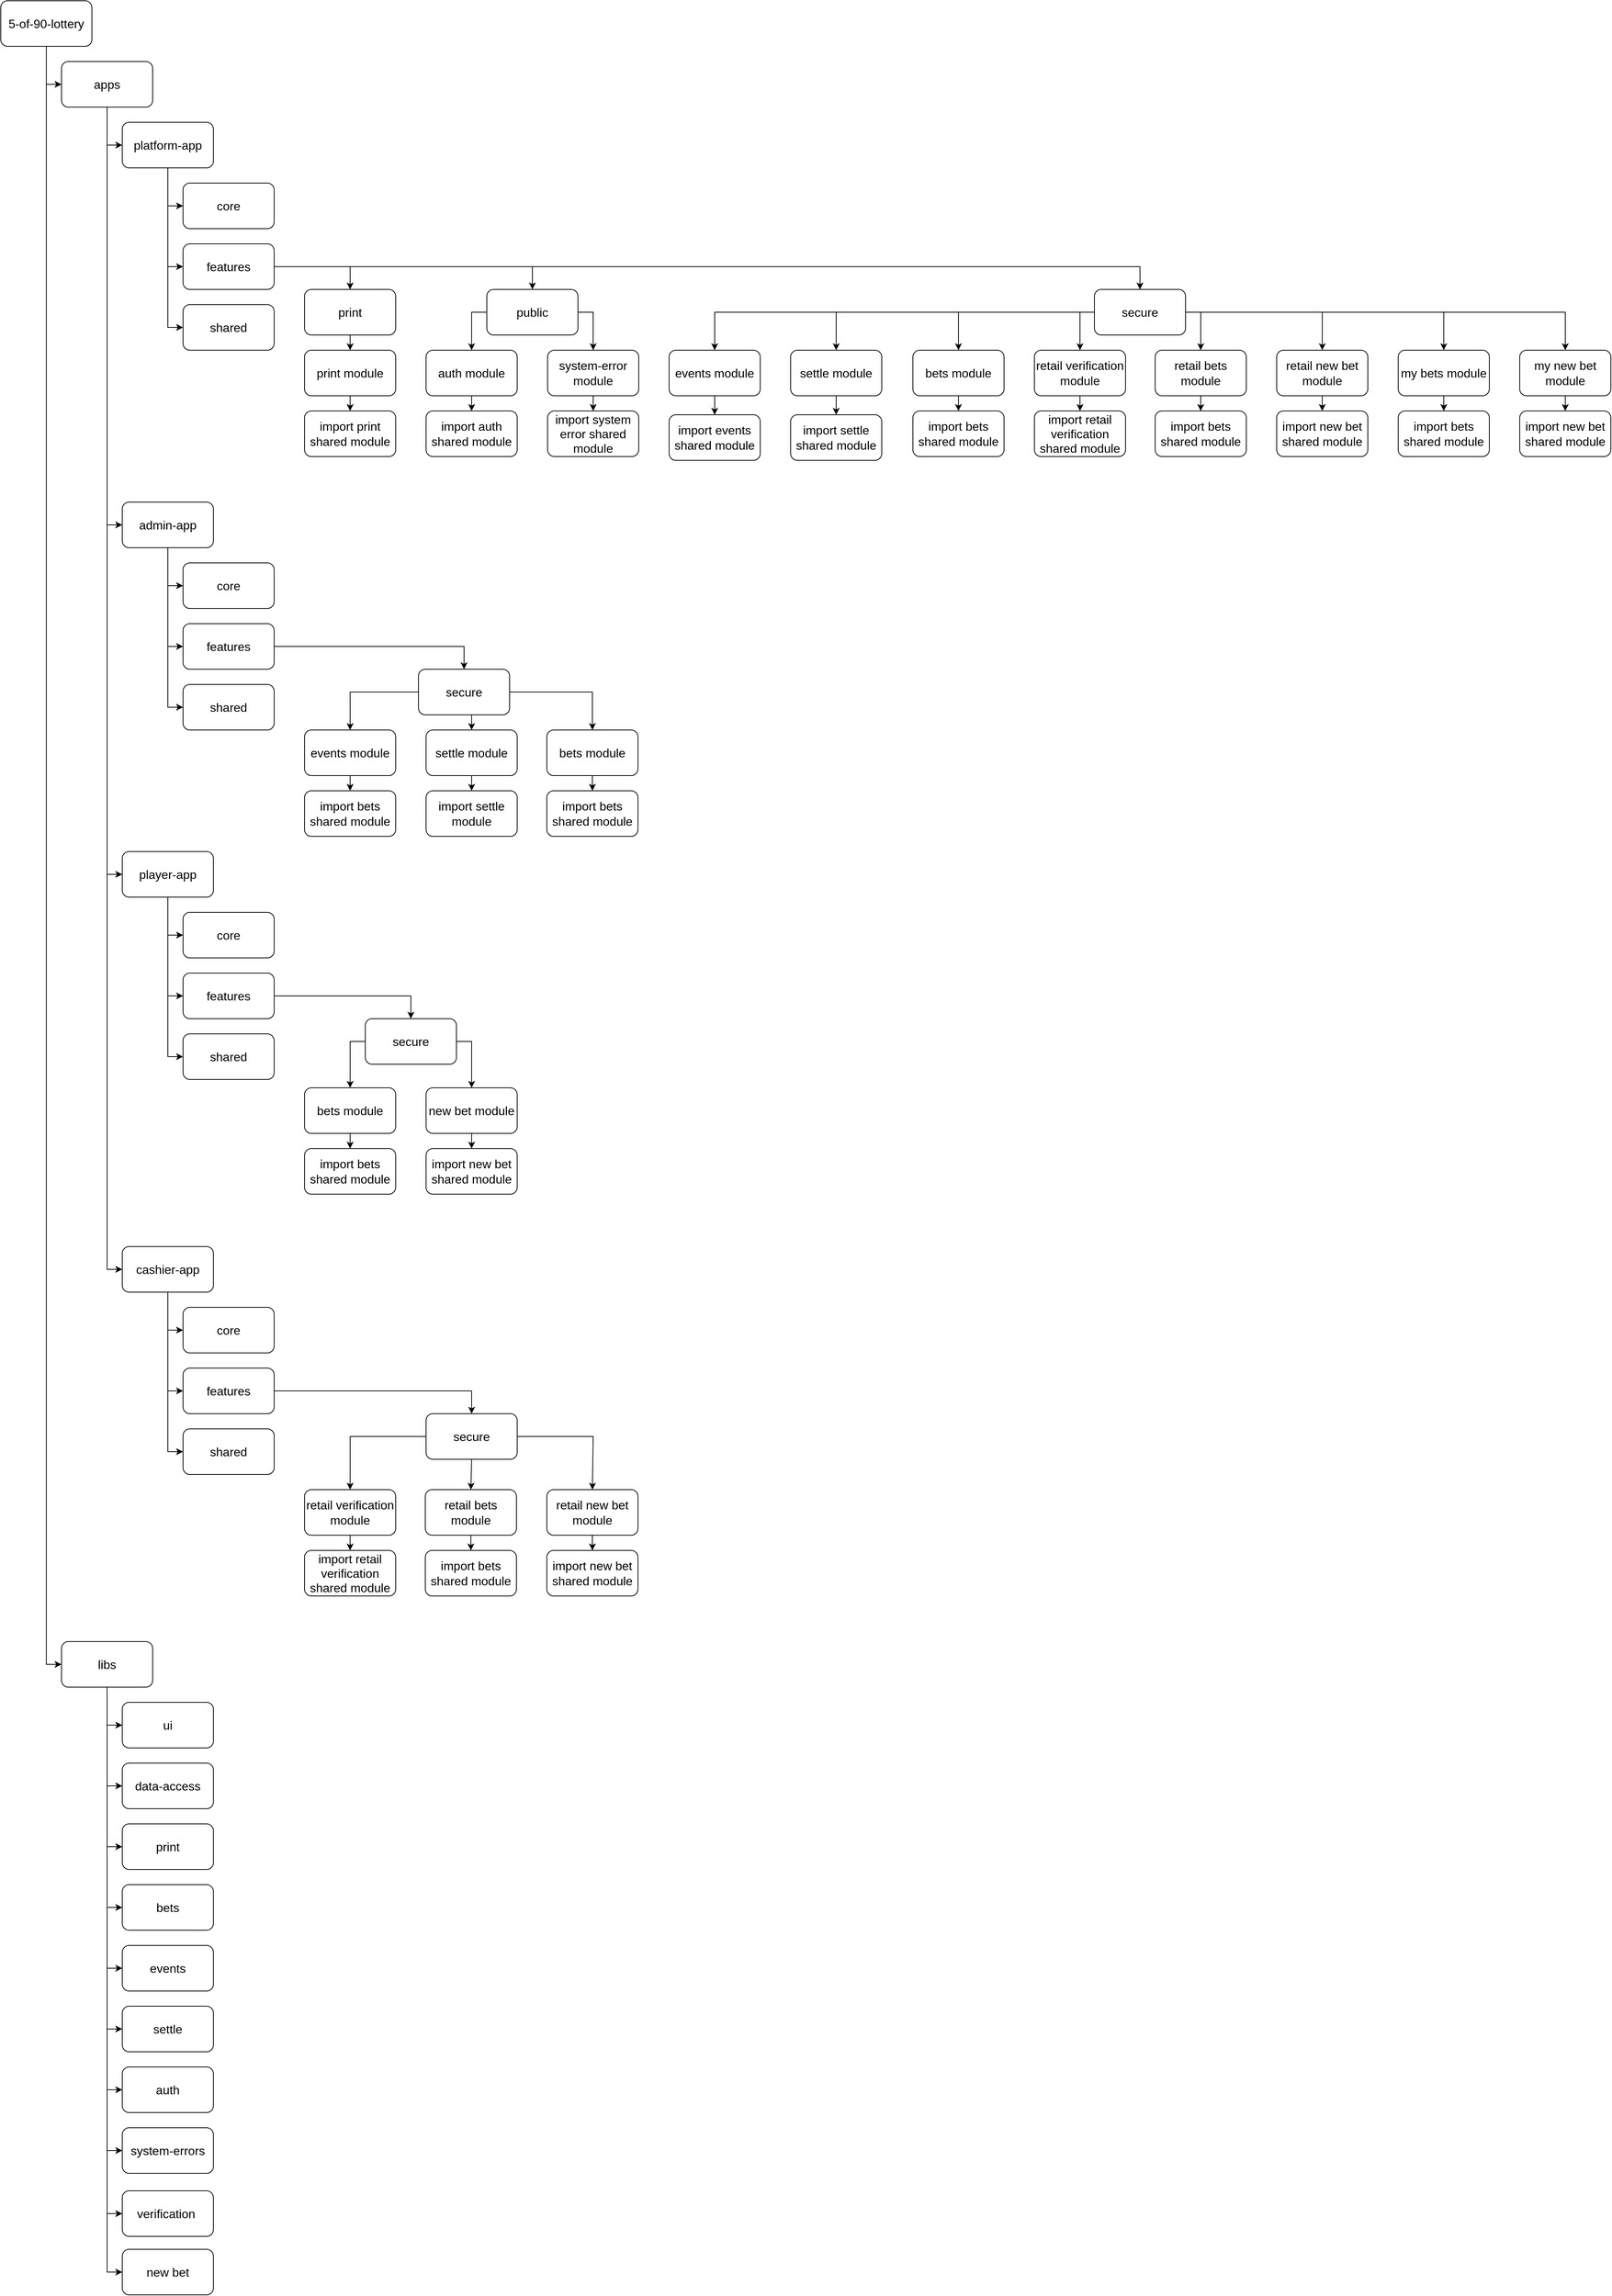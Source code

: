 <mxfile version="20.5.3" type="github">
  <diagram id="5p-GB2h_ZleM5W-Bud-h" name="Страница 1">
    <mxGraphModel dx="1426" dy="705" grid="1" gridSize="10" guides="1" tooltips="1" connect="1" arrows="1" fold="1" page="1" pageScale="1" pageWidth="827" pageHeight="1169" math="0" shadow="0">
      <root>
        <mxCell id="0" />
        <mxCell id="1" parent="0" />
        <mxCell id="kpOFEtIAuIt60Vqkzhj3-41" value="5-of-90-lottery" style="rounded=1;whiteSpace=wrap;html=1;fontSize=16;" vertex="1" parent="1">
          <mxGeometry x="40" y="40" width="120" height="60" as="geometry" />
        </mxCell>
        <mxCell id="kpOFEtIAuIt60Vqkzhj3-42" value="apps" style="rounded=1;whiteSpace=wrap;html=1;fontSize=16;" vertex="1" parent="1">
          <mxGeometry x="120" y="120" width="120" height="60" as="geometry" />
        </mxCell>
        <mxCell id="kpOFEtIAuIt60Vqkzhj3-43" value="admin-app" style="rounded=1;whiteSpace=wrap;html=1;fontSize=16;" vertex="1" parent="1">
          <mxGeometry x="200" y="700" width="120" height="60" as="geometry" />
        </mxCell>
        <mxCell id="kpOFEtIAuIt60Vqkzhj3-48" value="" style="endArrow=none;html=1;rounded=0;fontSize=16;entryX=0.5;entryY=1;entryDx=0;entryDy=0;" edge="1" parent="1" target="kpOFEtIAuIt60Vqkzhj3-41">
          <mxGeometry width="50" height="50" relative="1" as="geometry">
            <mxPoint x="100" y="150" as="sourcePoint" />
            <mxPoint x="430" y="290" as="targetPoint" />
          </mxGeometry>
        </mxCell>
        <mxCell id="kpOFEtIAuIt60Vqkzhj3-49" value="" style="endArrow=classic;html=1;rounded=0;fontSize=16;entryX=0;entryY=0.5;entryDx=0;entryDy=0;" edge="1" parent="1" target="kpOFEtIAuIt60Vqkzhj3-42">
          <mxGeometry width="50" height="50" relative="1" as="geometry">
            <mxPoint x="100" y="150" as="sourcePoint" />
            <mxPoint x="430" y="290" as="targetPoint" />
          </mxGeometry>
        </mxCell>
        <mxCell id="kpOFEtIAuIt60Vqkzhj3-51" value="platform-app" style="rounded=1;whiteSpace=wrap;html=1;fontSize=16;" vertex="1" parent="1">
          <mxGeometry x="200" y="200" width="120" height="60" as="geometry" />
        </mxCell>
        <mxCell id="kpOFEtIAuIt60Vqkzhj3-52" value="" style="endArrow=none;html=1;rounded=0;fontSize=16;entryX=0.5;entryY=1;entryDx=0;entryDy=0;" edge="1" parent="1" target="kpOFEtIAuIt60Vqkzhj3-42">
          <mxGeometry width="50" height="50" relative="1" as="geometry">
            <mxPoint x="180" y="230" as="sourcePoint" />
            <mxPoint x="110" y="110" as="targetPoint" />
          </mxGeometry>
        </mxCell>
        <mxCell id="kpOFEtIAuIt60Vqkzhj3-53" value="" style="endArrow=classic;html=1;rounded=0;fontSize=16;entryX=0;entryY=0.5;entryDx=0;entryDy=0;" edge="1" parent="1" target="kpOFEtIAuIt60Vqkzhj3-51">
          <mxGeometry width="50" height="50" relative="1" as="geometry">
            <mxPoint x="180" y="230" as="sourcePoint" />
            <mxPoint x="130" y="160" as="targetPoint" />
          </mxGeometry>
        </mxCell>
        <mxCell id="kpOFEtIAuIt60Vqkzhj3-54" value="core" style="rounded=1;whiteSpace=wrap;html=1;fontSize=16;" vertex="1" parent="1">
          <mxGeometry x="280" y="280" width="120" height="60" as="geometry" />
        </mxCell>
        <mxCell id="kpOFEtIAuIt60Vqkzhj3-55" value="features" style="rounded=1;whiteSpace=wrap;html=1;fontSize=16;" vertex="1" parent="1">
          <mxGeometry x="280" y="360" width="120" height="60" as="geometry" />
        </mxCell>
        <mxCell id="kpOFEtIAuIt60Vqkzhj3-56" value="shared" style="rounded=1;whiteSpace=wrap;html=1;fontSize=16;" vertex="1" parent="1">
          <mxGeometry x="280" y="440" width="120" height="60" as="geometry" />
        </mxCell>
        <mxCell id="kpOFEtIAuIt60Vqkzhj3-57" value="" style="endArrow=classic;html=1;rounded=0;fontSize=16;exitX=0.5;exitY=1;exitDx=0;exitDy=0;entryX=0;entryY=0.5;entryDx=0;entryDy=0;" edge="1" parent="1" source="kpOFEtIAuIt60Vqkzhj3-51" target="kpOFEtIAuIt60Vqkzhj3-54">
          <mxGeometry width="50" height="50" relative="1" as="geometry">
            <mxPoint x="380" y="330" as="sourcePoint" />
            <mxPoint x="430" y="280" as="targetPoint" />
            <Array as="points">
              <mxPoint x="260" y="310" />
            </Array>
          </mxGeometry>
        </mxCell>
        <mxCell id="kpOFEtIAuIt60Vqkzhj3-58" value="" style="endArrow=classic;html=1;rounded=0;fontSize=16;entryX=0;entryY=0.5;entryDx=0;entryDy=0;exitX=0.5;exitY=1;exitDx=0;exitDy=0;" edge="1" parent="1" source="kpOFEtIAuIt60Vqkzhj3-51" target="kpOFEtIAuIt60Vqkzhj3-55">
          <mxGeometry width="50" height="50" relative="1" as="geometry">
            <mxPoint x="380" y="330" as="sourcePoint" />
            <mxPoint x="430" y="280" as="targetPoint" />
            <Array as="points">
              <mxPoint x="260" y="390" />
            </Array>
          </mxGeometry>
        </mxCell>
        <mxCell id="kpOFEtIAuIt60Vqkzhj3-59" value="" style="endArrow=classic;html=1;rounded=0;fontSize=16;exitX=0.5;exitY=1;exitDx=0;exitDy=0;entryX=0;entryY=0.5;entryDx=0;entryDy=0;" edge="1" parent="1" source="kpOFEtIAuIt60Vqkzhj3-51" target="kpOFEtIAuIt60Vqkzhj3-56">
          <mxGeometry width="50" height="50" relative="1" as="geometry">
            <mxPoint x="380" y="330" as="sourcePoint" />
            <mxPoint x="430" y="280" as="targetPoint" />
            <Array as="points">
              <mxPoint x="260" y="470" />
            </Array>
          </mxGeometry>
        </mxCell>
        <mxCell id="kpOFEtIAuIt60Vqkzhj3-60" value="print" style="rounded=1;whiteSpace=wrap;html=1;fontSize=16;" vertex="1" parent="1">
          <mxGeometry x="440" y="420" width="120" height="60" as="geometry" />
        </mxCell>
        <mxCell id="kpOFEtIAuIt60Vqkzhj3-61" value="print module" style="rounded=1;whiteSpace=wrap;html=1;fontSize=16;" vertex="1" parent="1">
          <mxGeometry x="440" y="500" width="120" height="60" as="geometry" />
        </mxCell>
        <mxCell id="kpOFEtIAuIt60Vqkzhj3-62" value="" style="endArrow=classic;html=1;rounded=0;fontSize=16;entryX=0.5;entryY=0;entryDx=0;entryDy=0;exitX=1;exitY=0.5;exitDx=0;exitDy=0;" edge="1" parent="1" source="kpOFEtIAuIt60Vqkzhj3-55" target="kpOFEtIAuIt60Vqkzhj3-60">
          <mxGeometry width="50" height="50" relative="1" as="geometry">
            <mxPoint x="380" y="500" as="sourcePoint" />
            <mxPoint x="430" y="450" as="targetPoint" />
            <Array as="points">
              <mxPoint x="500" y="390" />
            </Array>
          </mxGeometry>
        </mxCell>
        <mxCell id="kpOFEtIAuIt60Vqkzhj3-63" value="import print shared module" style="rounded=1;whiteSpace=wrap;html=1;fontSize=16;" vertex="1" parent="1">
          <mxGeometry x="440" y="580" width="120" height="60" as="geometry" />
        </mxCell>
        <mxCell id="kpOFEtIAuIt60Vqkzhj3-64" value="" style="endArrow=classic;html=1;rounded=0;fontSize=16;entryX=0.5;entryY=0;entryDx=0;entryDy=0;exitX=0.5;exitY=1;exitDx=0;exitDy=0;" edge="1" parent="1" source="kpOFEtIAuIt60Vqkzhj3-60" target="kpOFEtIAuIt60Vqkzhj3-61">
          <mxGeometry width="50" height="50" relative="1" as="geometry">
            <mxPoint x="380" y="540" as="sourcePoint" />
            <mxPoint x="430" y="490" as="targetPoint" />
          </mxGeometry>
        </mxCell>
        <mxCell id="kpOFEtIAuIt60Vqkzhj3-65" value="" style="endArrow=classic;html=1;rounded=0;fontSize=16;entryX=0.5;entryY=0;entryDx=0;entryDy=0;exitX=0.5;exitY=1;exitDx=0;exitDy=0;" edge="1" parent="1" source="kpOFEtIAuIt60Vqkzhj3-61" target="kpOFEtIAuIt60Vqkzhj3-63">
          <mxGeometry width="50" height="50" relative="1" as="geometry">
            <mxPoint x="380" y="540" as="sourcePoint" />
            <mxPoint x="430" y="490" as="targetPoint" />
          </mxGeometry>
        </mxCell>
        <mxCell id="kpOFEtIAuIt60Vqkzhj3-66" value="public" style="rounded=1;whiteSpace=wrap;html=1;fontSize=16;" vertex="1" parent="1">
          <mxGeometry x="680" y="420" width="120" height="60" as="geometry" />
        </mxCell>
        <mxCell id="kpOFEtIAuIt60Vqkzhj3-67" value="auth module" style="rounded=1;whiteSpace=wrap;html=1;fontSize=16;" vertex="1" parent="1">
          <mxGeometry x="600" y="500" width="120" height="60" as="geometry" />
        </mxCell>
        <mxCell id="kpOFEtIAuIt60Vqkzhj3-68" value="import auth shared module" style="rounded=1;whiteSpace=wrap;html=1;fontSize=16;" vertex="1" parent="1">
          <mxGeometry x="600" y="580" width="120" height="60" as="geometry" />
        </mxCell>
        <mxCell id="kpOFEtIAuIt60Vqkzhj3-69" value="" style="endArrow=classic;html=1;rounded=0;fontSize=16;entryX=0.5;entryY=0;entryDx=0;entryDy=0;exitX=0;exitY=0.5;exitDx=0;exitDy=0;" edge="1" parent="1" source="kpOFEtIAuIt60Vqkzhj3-66" target="kpOFEtIAuIt60Vqkzhj3-67">
          <mxGeometry width="50" height="50" relative="1" as="geometry">
            <mxPoint x="540" y="540" as="sourcePoint" />
            <mxPoint x="590" y="490" as="targetPoint" />
            <Array as="points">
              <mxPoint x="660" y="450" />
            </Array>
          </mxGeometry>
        </mxCell>
        <mxCell id="kpOFEtIAuIt60Vqkzhj3-70" value="" style="endArrow=classic;html=1;rounded=0;fontSize=16;entryX=0.5;entryY=0;entryDx=0;entryDy=0;exitX=0.5;exitY=1;exitDx=0;exitDy=0;" edge="1" parent="1" source="kpOFEtIAuIt60Vqkzhj3-67" target="kpOFEtIAuIt60Vqkzhj3-68">
          <mxGeometry width="50" height="50" relative="1" as="geometry">
            <mxPoint x="540" y="540" as="sourcePoint" />
            <mxPoint x="590" y="490" as="targetPoint" />
          </mxGeometry>
        </mxCell>
        <mxCell id="kpOFEtIAuIt60Vqkzhj3-71" value="system-error module" style="rounded=1;whiteSpace=wrap;html=1;fontSize=16;" vertex="1" parent="1">
          <mxGeometry x="760" y="500" width="120" height="60" as="geometry" />
        </mxCell>
        <mxCell id="kpOFEtIAuIt60Vqkzhj3-72" value="import system error shared module" style="rounded=1;whiteSpace=wrap;html=1;fontSize=16;" vertex="1" parent="1">
          <mxGeometry x="760" y="580" width="120" height="60" as="geometry" />
        </mxCell>
        <mxCell id="kpOFEtIAuIt60Vqkzhj3-73" value="" style="endArrow=classic;html=1;rounded=0;fontSize=16;entryX=0.5;entryY=0;entryDx=0;entryDy=0;exitX=0.5;exitY=1;exitDx=0;exitDy=0;" edge="1" parent="1" source="kpOFEtIAuIt60Vqkzhj3-71" target="kpOFEtIAuIt60Vqkzhj3-72">
          <mxGeometry width="50" height="50" relative="1" as="geometry">
            <mxPoint x="700" y="540" as="sourcePoint" />
            <mxPoint x="750" y="490" as="targetPoint" />
          </mxGeometry>
        </mxCell>
        <mxCell id="kpOFEtIAuIt60Vqkzhj3-74" value="" style="endArrow=classic;html=1;rounded=0;fontSize=16;entryX=0.5;entryY=0;entryDx=0;entryDy=0;exitX=1;exitY=0.5;exitDx=0;exitDy=0;" edge="1" parent="1" source="kpOFEtIAuIt60Vqkzhj3-55" target="kpOFEtIAuIt60Vqkzhj3-66">
          <mxGeometry width="50" height="50" relative="1" as="geometry">
            <mxPoint x="380" y="480" as="sourcePoint" />
            <mxPoint x="430" y="430" as="targetPoint" />
            <Array as="points">
              <mxPoint x="740" y="390" />
            </Array>
          </mxGeometry>
        </mxCell>
        <mxCell id="kpOFEtIAuIt60Vqkzhj3-75" value="" style="endArrow=classic;html=1;rounded=0;fontSize=16;entryX=0.5;entryY=0;entryDx=0;entryDy=0;exitX=1;exitY=0.5;exitDx=0;exitDy=0;" edge="1" parent="1" source="kpOFEtIAuIt60Vqkzhj3-66" target="kpOFEtIAuIt60Vqkzhj3-71">
          <mxGeometry width="50" height="50" relative="1" as="geometry">
            <mxPoint x="380" y="470" as="sourcePoint" />
            <mxPoint x="430" y="420" as="targetPoint" />
            <Array as="points">
              <mxPoint x="820" y="450" />
            </Array>
          </mxGeometry>
        </mxCell>
        <mxCell id="kpOFEtIAuIt60Vqkzhj3-76" value="secure" style="rounded=1;whiteSpace=wrap;html=1;fontSize=16;" vertex="1" parent="1">
          <mxGeometry x="1480" y="420" width="120" height="60" as="geometry" />
        </mxCell>
        <mxCell id="kpOFEtIAuIt60Vqkzhj3-77" value="events module" style="rounded=1;whiteSpace=wrap;html=1;fontSize=16;" vertex="1" parent="1">
          <mxGeometry x="920" y="500" width="120" height="60" as="geometry" />
        </mxCell>
        <mxCell id="kpOFEtIAuIt60Vqkzhj3-81" value="settle module" style="rounded=1;whiteSpace=wrap;html=1;fontSize=16;" vertex="1" parent="1">
          <mxGeometry x="1080" y="500" width="120" height="60" as="geometry" />
        </mxCell>
        <mxCell id="kpOFEtIAuIt60Vqkzhj3-85" value="bets module" style="rounded=1;whiteSpace=wrap;html=1;fontSize=16;" vertex="1" parent="1">
          <mxGeometry x="1241" y="500" width="120" height="60" as="geometry" />
        </mxCell>
        <mxCell id="kpOFEtIAuIt60Vqkzhj3-86" value="import bets shared module" style="rounded=1;whiteSpace=wrap;html=1;fontSize=16;" vertex="1" parent="1">
          <mxGeometry x="1241" y="580" width="120" height="60" as="geometry" />
        </mxCell>
        <mxCell id="kpOFEtIAuIt60Vqkzhj3-87" value="" style="endArrow=classic;html=1;rounded=0;fontSize=16;entryX=0.5;entryY=0;entryDx=0;entryDy=0;exitX=0.5;exitY=1;exitDx=0;exitDy=0;" edge="1" parent="1" source="kpOFEtIAuIt60Vqkzhj3-85" target="kpOFEtIAuIt60Vqkzhj3-86">
          <mxGeometry width="50" height="50" relative="1" as="geometry">
            <mxPoint x="1181" y="540" as="sourcePoint" />
            <mxPoint x="1231" y="490" as="targetPoint" />
          </mxGeometry>
        </mxCell>
        <mxCell id="kpOFEtIAuIt60Vqkzhj3-88" value="retail verification module" style="rounded=1;whiteSpace=wrap;html=1;fontSize=16;" vertex="1" parent="1">
          <mxGeometry x="1401" y="500" width="120" height="60" as="geometry" />
        </mxCell>
        <mxCell id="kpOFEtIAuIt60Vqkzhj3-89" value="import retail verification shared module" style="rounded=1;whiteSpace=wrap;html=1;fontSize=16;" vertex="1" parent="1">
          <mxGeometry x="1401" y="580" width="120" height="60" as="geometry" />
        </mxCell>
        <mxCell id="kpOFEtIAuIt60Vqkzhj3-90" value="" style="endArrow=classic;html=1;rounded=0;fontSize=16;entryX=0.5;entryY=0;entryDx=0;entryDy=0;exitX=0.5;exitY=1;exitDx=0;exitDy=0;" edge="1" parent="1" source="kpOFEtIAuIt60Vqkzhj3-88" target="kpOFEtIAuIt60Vqkzhj3-89">
          <mxGeometry width="50" height="50" relative="1" as="geometry">
            <mxPoint x="1341" y="540" as="sourcePoint" />
            <mxPoint x="1391" y="490" as="targetPoint" />
          </mxGeometry>
        </mxCell>
        <mxCell id="kpOFEtIAuIt60Vqkzhj3-91" value="retail bets module" style="rounded=1;whiteSpace=wrap;html=1;fontSize=16;" vertex="1" parent="1">
          <mxGeometry x="1560" y="500" width="120" height="60" as="geometry" />
        </mxCell>
        <mxCell id="kpOFEtIAuIt60Vqkzhj3-92" value="import bets shared module" style="rounded=1;whiteSpace=wrap;html=1;fontSize=16;" vertex="1" parent="1">
          <mxGeometry x="1560" y="580" width="120" height="60" as="geometry" />
        </mxCell>
        <mxCell id="kpOFEtIAuIt60Vqkzhj3-93" value="" style="endArrow=classic;html=1;rounded=0;fontSize=16;entryX=0.5;entryY=0;entryDx=0;entryDy=0;exitX=0.5;exitY=1;exitDx=0;exitDy=0;" edge="1" parent="1" source="kpOFEtIAuIt60Vqkzhj3-91" target="kpOFEtIAuIt60Vqkzhj3-92">
          <mxGeometry width="50" height="50" relative="1" as="geometry">
            <mxPoint x="1500" y="540" as="sourcePoint" />
            <mxPoint x="1550" y="490" as="targetPoint" />
          </mxGeometry>
        </mxCell>
        <mxCell id="kpOFEtIAuIt60Vqkzhj3-94" value="retail new bet module" style="rounded=1;whiteSpace=wrap;html=1;fontSize=16;" vertex="1" parent="1">
          <mxGeometry x="1720" y="500" width="120" height="60" as="geometry" />
        </mxCell>
        <mxCell id="kpOFEtIAuIt60Vqkzhj3-95" value="import new bet shared module" style="rounded=1;whiteSpace=wrap;html=1;fontSize=16;" vertex="1" parent="1">
          <mxGeometry x="1720" y="580" width="120" height="60" as="geometry" />
        </mxCell>
        <mxCell id="kpOFEtIAuIt60Vqkzhj3-96" value="" style="endArrow=classic;html=1;rounded=0;fontSize=16;entryX=0.5;entryY=0;entryDx=0;entryDy=0;exitX=0.5;exitY=1;exitDx=0;exitDy=0;" edge="1" parent="1" source="kpOFEtIAuIt60Vqkzhj3-94" target="kpOFEtIAuIt60Vqkzhj3-95">
          <mxGeometry width="50" height="50" relative="1" as="geometry">
            <mxPoint x="1660" y="540" as="sourcePoint" />
            <mxPoint x="1710" y="490" as="targetPoint" />
          </mxGeometry>
        </mxCell>
        <mxCell id="kpOFEtIAuIt60Vqkzhj3-97" value="my bets module" style="rounded=1;whiteSpace=wrap;html=1;fontSize=16;" vertex="1" parent="1">
          <mxGeometry x="1880" y="500" width="120" height="60" as="geometry" />
        </mxCell>
        <mxCell id="kpOFEtIAuIt60Vqkzhj3-98" value="import bets shared module" style="rounded=1;whiteSpace=wrap;html=1;fontSize=16;" vertex="1" parent="1">
          <mxGeometry x="1880" y="580" width="120" height="60" as="geometry" />
        </mxCell>
        <mxCell id="kpOFEtIAuIt60Vqkzhj3-99" value="" style="endArrow=classic;html=1;rounded=0;fontSize=16;entryX=0.5;entryY=0;entryDx=0;entryDy=0;exitX=0.5;exitY=1;exitDx=0;exitDy=0;" edge="1" parent="1" source="kpOFEtIAuIt60Vqkzhj3-97" target="kpOFEtIAuIt60Vqkzhj3-98">
          <mxGeometry width="50" height="50" relative="1" as="geometry">
            <mxPoint x="1820" y="540" as="sourcePoint" />
            <mxPoint x="1870" y="490" as="targetPoint" />
          </mxGeometry>
        </mxCell>
        <mxCell id="kpOFEtIAuIt60Vqkzhj3-100" value="my new bet module" style="rounded=1;whiteSpace=wrap;html=1;fontSize=16;" vertex="1" parent="1">
          <mxGeometry x="2040" y="500" width="120" height="60" as="geometry" />
        </mxCell>
        <mxCell id="kpOFEtIAuIt60Vqkzhj3-101" value="import new bet shared module" style="rounded=1;whiteSpace=wrap;html=1;fontSize=16;" vertex="1" parent="1">
          <mxGeometry x="2040" y="580" width="120" height="60" as="geometry" />
        </mxCell>
        <mxCell id="kpOFEtIAuIt60Vqkzhj3-102" value="" style="endArrow=classic;html=1;rounded=0;fontSize=16;entryX=0.5;entryY=0;entryDx=0;entryDy=0;exitX=0.5;exitY=1;exitDx=0;exitDy=0;" edge="1" parent="1" source="kpOFEtIAuIt60Vqkzhj3-100" target="kpOFEtIAuIt60Vqkzhj3-101">
          <mxGeometry width="50" height="50" relative="1" as="geometry">
            <mxPoint x="1980" y="540" as="sourcePoint" />
            <mxPoint x="2030" y="490" as="targetPoint" />
          </mxGeometry>
        </mxCell>
        <mxCell id="kpOFEtIAuIt60Vqkzhj3-103" value="" style="endArrow=classic;html=1;rounded=0;fontSize=16;exitX=0;exitY=0.5;exitDx=0;exitDy=0;entryX=0.5;entryY=0;entryDx=0;entryDy=0;" edge="1" parent="1" source="kpOFEtIAuIt60Vqkzhj3-76" target="kpOFEtIAuIt60Vqkzhj3-77">
          <mxGeometry width="50" height="50" relative="1" as="geometry">
            <mxPoint x="1480" y="490" as="sourcePoint" />
            <mxPoint x="1530" y="440" as="targetPoint" />
            <Array as="points">
              <mxPoint x="980" y="450" />
            </Array>
          </mxGeometry>
        </mxCell>
        <mxCell id="kpOFEtIAuIt60Vqkzhj3-104" value="" style="endArrow=classic;html=1;rounded=0;fontSize=16;entryX=0.5;entryY=0;entryDx=0;entryDy=0;exitX=0;exitY=0.5;exitDx=0;exitDy=0;" edge="1" parent="1" source="kpOFEtIAuIt60Vqkzhj3-76" target="kpOFEtIAuIt60Vqkzhj3-81">
          <mxGeometry width="50" height="50" relative="1" as="geometry">
            <mxPoint x="1480" y="490" as="sourcePoint" />
            <mxPoint x="1530" y="440" as="targetPoint" />
            <Array as="points">
              <mxPoint x="1140" y="450" />
            </Array>
          </mxGeometry>
        </mxCell>
        <mxCell id="kpOFEtIAuIt60Vqkzhj3-105" value="" style="endArrow=classic;html=1;rounded=0;fontSize=16;entryX=0.5;entryY=0;entryDx=0;entryDy=0;exitX=0;exitY=0.5;exitDx=0;exitDy=0;" edge="1" parent="1" source="kpOFEtIAuIt60Vqkzhj3-76" target="kpOFEtIAuIt60Vqkzhj3-85">
          <mxGeometry width="50" height="50" relative="1" as="geometry">
            <mxPoint x="1480" y="490" as="sourcePoint" />
            <mxPoint x="1530" y="440" as="targetPoint" />
            <Array as="points">
              <mxPoint x="1301" y="450" />
            </Array>
          </mxGeometry>
        </mxCell>
        <mxCell id="kpOFEtIAuIt60Vqkzhj3-106" value="" style="endArrow=classic;html=1;rounded=0;fontSize=16;entryX=0.5;entryY=0;entryDx=0;entryDy=0;exitX=0;exitY=0.5;exitDx=0;exitDy=0;" edge="1" parent="1" source="kpOFEtIAuIt60Vqkzhj3-76" target="kpOFEtIAuIt60Vqkzhj3-88">
          <mxGeometry width="50" height="50" relative="1" as="geometry">
            <mxPoint x="1480" y="490" as="sourcePoint" />
            <mxPoint x="1530" y="440" as="targetPoint" />
            <Array as="points">
              <mxPoint x="1461" y="450" />
            </Array>
          </mxGeometry>
        </mxCell>
        <mxCell id="kpOFEtIAuIt60Vqkzhj3-107" value="" style="endArrow=classic;html=1;rounded=0;fontSize=16;entryX=0.5;entryY=0;entryDx=0;entryDy=0;exitX=1;exitY=0.5;exitDx=0;exitDy=0;" edge="1" parent="1" source="kpOFEtIAuIt60Vqkzhj3-76" target="kpOFEtIAuIt60Vqkzhj3-91">
          <mxGeometry width="50" height="50" relative="1" as="geometry">
            <mxPoint x="1480" y="490" as="sourcePoint" />
            <mxPoint x="1530" y="440" as="targetPoint" />
            <Array as="points">
              <mxPoint x="1620" y="450" />
            </Array>
          </mxGeometry>
        </mxCell>
        <mxCell id="kpOFEtIAuIt60Vqkzhj3-108" value="" style="endArrow=classic;html=1;rounded=0;fontSize=16;entryX=0.5;entryY=0;entryDx=0;entryDy=0;exitX=1;exitY=0.5;exitDx=0;exitDy=0;" edge="1" parent="1" source="kpOFEtIAuIt60Vqkzhj3-76" target="kpOFEtIAuIt60Vqkzhj3-94">
          <mxGeometry width="50" height="50" relative="1" as="geometry">
            <mxPoint x="1480" y="490" as="sourcePoint" />
            <mxPoint x="1530" y="440" as="targetPoint" />
            <Array as="points">
              <mxPoint x="1780" y="450" />
            </Array>
          </mxGeometry>
        </mxCell>
        <mxCell id="kpOFEtIAuIt60Vqkzhj3-109" value="" style="endArrow=classic;html=1;rounded=0;fontSize=16;entryX=0.5;entryY=0;entryDx=0;entryDy=0;exitX=1;exitY=0.5;exitDx=0;exitDy=0;" edge="1" parent="1" source="kpOFEtIAuIt60Vqkzhj3-76" target="kpOFEtIAuIt60Vqkzhj3-97">
          <mxGeometry width="50" height="50" relative="1" as="geometry">
            <mxPoint x="1480" y="490" as="sourcePoint" />
            <mxPoint x="1530" y="440" as="targetPoint" />
            <Array as="points">
              <mxPoint x="1940" y="450" />
            </Array>
          </mxGeometry>
        </mxCell>
        <mxCell id="kpOFEtIAuIt60Vqkzhj3-110" value="" style="endArrow=classic;html=1;rounded=0;fontSize=16;entryX=0.5;entryY=0;entryDx=0;entryDy=0;exitX=1;exitY=0.5;exitDx=0;exitDy=0;" edge="1" parent="1" source="kpOFEtIAuIt60Vqkzhj3-76" target="kpOFEtIAuIt60Vqkzhj3-100">
          <mxGeometry width="50" height="50" relative="1" as="geometry">
            <mxPoint x="1480" y="490" as="sourcePoint" />
            <mxPoint x="1530" y="440" as="targetPoint" />
            <Array as="points">
              <mxPoint x="2100" y="450" />
            </Array>
          </mxGeometry>
        </mxCell>
        <mxCell id="kpOFEtIAuIt60Vqkzhj3-111" value="" style="endArrow=classic;html=1;rounded=0;fontSize=16;entryX=0.5;entryY=0;entryDx=0;entryDy=0;exitX=1;exitY=0.5;exitDx=0;exitDy=0;" edge="1" parent="1" source="kpOFEtIAuIt60Vqkzhj3-55" target="kpOFEtIAuIt60Vqkzhj3-76">
          <mxGeometry width="50" height="50" relative="1" as="geometry">
            <mxPoint x="860" y="400" as="sourcePoint" />
            <mxPoint x="1530" y="440" as="targetPoint" />
            <Array as="points">
              <mxPoint x="1540" y="390" />
            </Array>
          </mxGeometry>
        </mxCell>
        <mxCell id="kpOFEtIAuIt60Vqkzhj3-112" value="" style="endArrow=classic;html=1;rounded=0;fontSize=16;entryX=0;entryY=0.5;entryDx=0;entryDy=0;exitX=0.5;exitY=1;exitDx=0;exitDy=0;" edge="1" parent="1" source="kpOFEtIAuIt60Vqkzhj3-42" target="kpOFEtIAuIt60Vqkzhj3-43">
          <mxGeometry width="50" height="50" relative="1" as="geometry">
            <mxPoint x="170" y="250" as="sourcePoint" />
            <mxPoint x="490" y="540" as="targetPoint" />
            <Array as="points">
              <mxPoint x="180" y="730" />
            </Array>
          </mxGeometry>
        </mxCell>
        <mxCell id="kpOFEtIAuIt60Vqkzhj3-113" value="core" style="rounded=1;whiteSpace=wrap;html=1;fontSize=16;" vertex="1" parent="1">
          <mxGeometry x="280" y="780" width="120" height="60" as="geometry" />
        </mxCell>
        <mxCell id="kpOFEtIAuIt60Vqkzhj3-114" value="features" style="rounded=1;whiteSpace=wrap;html=1;fontSize=16;" vertex="1" parent="1">
          <mxGeometry x="280" y="860" width="120" height="60" as="geometry" />
        </mxCell>
        <mxCell id="kpOFEtIAuIt60Vqkzhj3-115" value="shared" style="rounded=1;whiteSpace=wrap;html=1;fontSize=16;" vertex="1" parent="1">
          <mxGeometry x="280" y="940" width="120" height="60" as="geometry" />
        </mxCell>
        <mxCell id="kpOFEtIAuIt60Vqkzhj3-116" value="secure" style="rounded=1;whiteSpace=wrap;html=1;fontSize=16;" vertex="1" parent="1">
          <mxGeometry x="590" y="920" width="120" height="60" as="geometry" />
        </mxCell>
        <mxCell id="kpOFEtIAuIt60Vqkzhj3-117" value="events module" style="rounded=1;whiteSpace=wrap;html=1;fontSize=16;" vertex="1" parent="1">
          <mxGeometry x="440" y="1000" width="120" height="60" as="geometry" />
        </mxCell>
        <mxCell id="kpOFEtIAuIt60Vqkzhj3-118" value="import bets shared module" style="rounded=1;whiteSpace=wrap;html=1;fontSize=16;" vertex="1" parent="1">
          <mxGeometry x="440" y="1080" width="120" height="60" as="geometry" />
        </mxCell>
        <mxCell id="kpOFEtIAuIt60Vqkzhj3-119" value="" style="endArrow=classic;html=1;rounded=0;fontSize=16;entryX=0.5;entryY=0;entryDx=0;entryDy=0;exitX=0.5;exitY=1;exitDx=0;exitDy=0;" edge="1" parent="1" source="kpOFEtIAuIt60Vqkzhj3-117" target="kpOFEtIAuIt60Vqkzhj3-118">
          <mxGeometry width="50" height="50" relative="1" as="geometry">
            <mxPoint x="380" y="1040" as="sourcePoint" />
            <mxPoint x="430" y="990" as="targetPoint" />
          </mxGeometry>
        </mxCell>
        <mxCell id="kpOFEtIAuIt60Vqkzhj3-120" value="settle module" style="rounded=1;whiteSpace=wrap;html=1;fontSize=16;" vertex="1" parent="1">
          <mxGeometry x="600" y="1000" width="120" height="60" as="geometry" />
        </mxCell>
        <mxCell id="kpOFEtIAuIt60Vqkzhj3-121" value="import settle module" style="rounded=1;whiteSpace=wrap;html=1;fontSize=16;" vertex="1" parent="1">
          <mxGeometry x="600" y="1080" width="120" height="60" as="geometry" />
        </mxCell>
        <mxCell id="kpOFEtIAuIt60Vqkzhj3-122" value="" style="endArrow=classic;html=1;rounded=0;fontSize=16;entryX=0.5;entryY=0;entryDx=0;entryDy=0;exitX=0.5;exitY=1;exitDx=0;exitDy=0;" edge="1" parent="1" source="kpOFEtIAuIt60Vqkzhj3-120" target="kpOFEtIAuIt60Vqkzhj3-121">
          <mxGeometry width="50" height="50" relative="1" as="geometry">
            <mxPoint x="540" y="1040" as="sourcePoint" />
            <mxPoint x="590" y="990" as="targetPoint" />
          </mxGeometry>
        </mxCell>
        <mxCell id="kpOFEtIAuIt60Vqkzhj3-123" value="bets module" style="rounded=1;whiteSpace=wrap;html=1;fontSize=16;" vertex="1" parent="1">
          <mxGeometry x="759" y="1000" width="120" height="60" as="geometry" />
        </mxCell>
        <mxCell id="kpOFEtIAuIt60Vqkzhj3-124" value="import bets shared module" style="rounded=1;whiteSpace=wrap;html=1;fontSize=16;" vertex="1" parent="1">
          <mxGeometry x="759" y="1080" width="120" height="60" as="geometry" />
        </mxCell>
        <mxCell id="kpOFEtIAuIt60Vqkzhj3-125" value="" style="endArrow=classic;html=1;rounded=0;fontSize=16;entryX=0.5;entryY=0;entryDx=0;entryDy=0;exitX=0.5;exitY=1;exitDx=0;exitDy=0;" edge="1" parent="1" source="kpOFEtIAuIt60Vqkzhj3-123" target="kpOFEtIAuIt60Vqkzhj3-124">
          <mxGeometry width="50" height="50" relative="1" as="geometry">
            <mxPoint x="699" y="1040" as="sourcePoint" />
            <mxPoint x="749" y="990" as="targetPoint" />
          </mxGeometry>
        </mxCell>
        <mxCell id="kpOFEtIAuIt60Vqkzhj3-126" value="" style="endArrow=classic;html=1;rounded=0;fontSize=16;entryX=0.5;entryY=0;entryDx=0;entryDy=0;exitX=0;exitY=0.5;exitDx=0;exitDy=0;" edge="1" parent="1" source="kpOFEtIAuIt60Vqkzhj3-116" target="kpOFEtIAuIt60Vqkzhj3-117">
          <mxGeometry width="50" height="50" relative="1" as="geometry">
            <mxPoint x="679" y="990" as="sourcePoint" />
            <mxPoint x="729" y="940" as="targetPoint" />
            <Array as="points">
              <mxPoint x="500" y="950" />
            </Array>
          </mxGeometry>
        </mxCell>
        <mxCell id="kpOFEtIAuIt60Vqkzhj3-127" value="" style="endArrow=classic;html=1;rounded=0;fontSize=16;entryX=0.5;entryY=0;entryDx=0;entryDy=0;" edge="1" parent="1" target="kpOFEtIAuIt60Vqkzhj3-120">
          <mxGeometry width="50" height="50" relative="1" as="geometry">
            <mxPoint x="660" y="980" as="sourcePoint" />
            <mxPoint x="729" y="940" as="targetPoint" />
            <Array as="points">
              <mxPoint x="660" y="980" />
            </Array>
          </mxGeometry>
        </mxCell>
        <mxCell id="kpOFEtIAuIt60Vqkzhj3-128" value="" style="endArrow=classic;html=1;rounded=0;fontSize=16;entryX=0.5;entryY=0;entryDx=0;entryDy=0;exitX=1;exitY=0.5;exitDx=0;exitDy=0;" edge="1" parent="1" source="kpOFEtIAuIt60Vqkzhj3-116" target="kpOFEtIAuIt60Vqkzhj3-123">
          <mxGeometry width="50" height="50" relative="1" as="geometry">
            <mxPoint x="679" y="990" as="sourcePoint" />
            <mxPoint x="729" y="940" as="targetPoint" />
            <Array as="points">
              <mxPoint x="819" y="950" />
            </Array>
          </mxGeometry>
        </mxCell>
        <mxCell id="kpOFEtIAuIt60Vqkzhj3-129" value="import events shared module" style="rounded=1;whiteSpace=wrap;html=1;fontSize=16;" vertex="1" parent="1">
          <mxGeometry x="920" y="585" width="120" height="60" as="geometry" />
        </mxCell>
        <mxCell id="kpOFEtIAuIt60Vqkzhj3-130" value="import settle shared module" style="rounded=1;whiteSpace=wrap;html=1;fontSize=16;" vertex="1" parent="1">
          <mxGeometry x="1080" y="585" width="120" height="60" as="geometry" />
        </mxCell>
        <mxCell id="kpOFEtIAuIt60Vqkzhj3-132" value="" style="endArrow=classic;html=1;rounded=0;fontSize=16;entryX=0.5;entryY=0;entryDx=0;entryDy=0;exitX=0.5;exitY=1;exitDx=0;exitDy=0;" edge="1" parent="1" source="kpOFEtIAuIt60Vqkzhj3-77" target="kpOFEtIAuIt60Vqkzhj3-129">
          <mxGeometry width="50" height="50" relative="1" as="geometry">
            <mxPoint x="800" y="800" as="sourcePoint" />
            <mxPoint x="850" y="750" as="targetPoint" />
          </mxGeometry>
        </mxCell>
        <mxCell id="kpOFEtIAuIt60Vqkzhj3-133" value="" style="endArrow=classic;html=1;rounded=0;fontSize=16;entryX=0.5;entryY=0;entryDx=0;entryDy=0;exitX=0.5;exitY=1;exitDx=0;exitDy=0;" edge="1" parent="1" source="kpOFEtIAuIt60Vqkzhj3-81" target="kpOFEtIAuIt60Vqkzhj3-130">
          <mxGeometry width="50" height="50" relative="1" as="geometry">
            <mxPoint x="800" y="800" as="sourcePoint" />
            <mxPoint x="850" y="750" as="targetPoint" />
          </mxGeometry>
        </mxCell>
        <mxCell id="kpOFEtIAuIt60Vqkzhj3-134" value="" style="endArrow=classic;html=1;rounded=0;fontSize=16;entryX=0.5;entryY=0;entryDx=0;entryDy=0;exitX=1;exitY=0.5;exitDx=0;exitDy=0;" edge="1" parent="1" source="kpOFEtIAuIt60Vqkzhj3-114" target="kpOFEtIAuIt60Vqkzhj3-116">
          <mxGeometry width="50" height="50" relative="1" as="geometry">
            <mxPoint x="800" y="970" as="sourcePoint" />
            <mxPoint x="850" y="920" as="targetPoint" />
            <Array as="points">
              <mxPoint x="650" y="890" />
            </Array>
          </mxGeometry>
        </mxCell>
        <mxCell id="kpOFEtIAuIt60Vqkzhj3-135" value="" style="endArrow=classic;html=1;rounded=0;fontSize=16;entryX=0;entryY=0.5;entryDx=0;entryDy=0;exitX=0.5;exitY=1;exitDx=0;exitDy=0;" edge="1" parent="1" source="kpOFEtIAuIt60Vqkzhj3-43" target="kpOFEtIAuIt60Vqkzhj3-113">
          <mxGeometry width="50" height="50" relative="1" as="geometry">
            <mxPoint x="800" y="970" as="sourcePoint" />
            <mxPoint x="850" y="920" as="targetPoint" />
            <Array as="points">
              <mxPoint x="260" y="810" />
            </Array>
          </mxGeometry>
        </mxCell>
        <mxCell id="kpOFEtIAuIt60Vqkzhj3-136" value="" style="endArrow=classic;html=1;rounded=0;fontSize=16;entryX=0;entryY=0.5;entryDx=0;entryDy=0;exitX=0.5;exitY=1;exitDx=0;exitDy=0;" edge="1" parent="1" source="kpOFEtIAuIt60Vqkzhj3-43" target="kpOFEtIAuIt60Vqkzhj3-114">
          <mxGeometry width="50" height="50" relative="1" as="geometry">
            <mxPoint x="800" y="970" as="sourcePoint" />
            <mxPoint x="850" y="920" as="targetPoint" />
            <Array as="points">
              <mxPoint x="260" y="890" />
            </Array>
          </mxGeometry>
        </mxCell>
        <mxCell id="kpOFEtIAuIt60Vqkzhj3-137" value="" style="endArrow=classic;html=1;rounded=0;fontSize=16;entryX=0;entryY=0.5;entryDx=0;entryDy=0;exitX=0.5;exitY=1;exitDx=0;exitDy=0;" edge="1" parent="1" source="kpOFEtIAuIt60Vqkzhj3-43" target="kpOFEtIAuIt60Vqkzhj3-115">
          <mxGeometry width="50" height="50" relative="1" as="geometry">
            <mxPoint x="800" y="970" as="sourcePoint" />
            <mxPoint x="850" y="920" as="targetPoint" />
            <Array as="points">
              <mxPoint x="260" y="970" />
            </Array>
          </mxGeometry>
        </mxCell>
        <mxCell id="kpOFEtIAuIt60Vqkzhj3-138" value="player-app" style="rounded=1;whiteSpace=wrap;html=1;fontSize=16;" vertex="1" parent="1">
          <mxGeometry x="200" y="1160" width="120" height="60" as="geometry" />
        </mxCell>
        <mxCell id="kpOFEtIAuIt60Vqkzhj3-139" value="core" style="rounded=1;whiteSpace=wrap;html=1;fontSize=16;" vertex="1" parent="1">
          <mxGeometry x="280" y="1240" width="120" height="60" as="geometry" />
        </mxCell>
        <mxCell id="kpOFEtIAuIt60Vqkzhj3-140" value="features" style="rounded=1;whiteSpace=wrap;html=1;fontSize=16;" vertex="1" parent="1">
          <mxGeometry x="280" y="1320" width="120" height="60" as="geometry" />
        </mxCell>
        <mxCell id="kpOFEtIAuIt60Vqkzhj3-141" value="shared" style="rounded=1;whiteSpace=wrap;html=1;fontSize=16;" vertex="1" parent="1">
          <mxGeometry x="280" y="1400" width="120" height="60" as="geometry" />
        </mxCell>
        <mxCell id="kpOFEtIAuIt60Vqkzhj3-142" value="secure" style="rounded=1;whiteSpace=wrap;html=1;fontSize=16;" vertex="1" parent="1">
          <mxGeometry x="520" y="1380" width="120" height="60" as="geometry" />
        </mxCell>
        <mxCell id="kpOFEtIAuIt60Vqkzhj3-143" value="bets module" style="rounded=1;whiteSpace=wrap;html=1;fontSize=16;" vertex="1" parent="1">
          <mxGeometry x="440" y="1471" width="120" height="60" as="geometry" />
        </mxCell>
        <mxCell id="kpOFEtIAuIt60Vqkzhj3-144" value="import bets shared module" style="rounded=1;whiteSpace=wrap;html=1;fontSize=16;" vertex="1" parent="1">
          <mxGeometry x="440" y="1551" width="120" height="60" as="geometry" />
        </mxCell>
        <mxCell id="kpOFEtIAuIt60Vqkzhj3-145" value="" style="endArrow=classic;html=1;rounded=0;fontSize=16;entryX=0.5;entryY=0;entryDx=0;entryDy=0;exitX=0.5;exitY=1;exitDx=0;exitDy=0;" edge="1" parent="1" source="kpOFEtIAuIt60Vqkzhj3-143" target="kpOFEtIAuIt60Vqkzhj3-144">
          <mxGeometry width="50" height="50" relative="1" as="geometry">
            <mxPoint x="380" y="1511" as="sourcePoint" />
            <mxPoint x="430" y="1461" as="targetPoint" />
          </mxGeometry>
        </mxCell>
        <mxCell id="kpOFEtIAuIt60Vqkzhj3-149" value="new bet module" style="rounded=1;whiteSpace=wrap;html=1;fontSize=16;" vertex="1" parent="1">
          <mxGeometry x="600" y="1471" width="120" height="60" as="geometry" />
        </mxCell>
        <mxCell id="kpOFEtIAuIt60Vqkzhj3-150" value="import new bet shared module" style="rounded=1;whiteSpace=wrap;html=1;fontSize=16;" vertex="1" parent="1">
          <mxGeometry x="600" y="1551" width="120" height="60" as="geometry" />
        </mxCell>
        <mxCell id="kpOFEtIAuIt60Vqkzhj3-151" value="" style="endArrow=classic;html=1;rounded=0;fontSize=16;entryX=0.5;entryY=0;entryDx=0;entryDy=0;exitX=0.5;exitY=1;exitDx=0;exitDy=0;" edge="1" parent="1" source="kpOFEtIAuIt60Vqkzhj3-149" target="kpOFEtIAuIt60Vqkzhj3-150">
          <mxGeometry width="50" height="50" relative="1" as="geometry">
            <mxPoint x="540" y="1511" as="sourcePoint" />
            <mxPoint x="590" y="1461" as="targetPoint" />
          </mxGeometry>
        </mxCell>
        <mxCell id="kpOFEtIAuIt60Vqkzhj3-152" value="" style="endArrow=classic;html=1;rounded=0;fontSize=16;entryX=0.5;entryY=0;entryDx=0;entryDy=0;exitX=0;exitY=0.5;exitDx=0;exitDy=0;" edge="1" parent="1" source="kpOFEtIAuIt60Vqkzhj3-142" target="kpOFEtIAuIt60Vqkzhj3-143">
          <mxGeometry width="50" height="50" relative="1" as="geometry">
            <mxPoint x="599" y="1450" as="sourcePoint" />
            <mxPoint x="649" y="1400" as="targetPoint" />
            <Array as="points">
              <mxPoint x="500" y="1410" />
            </Array>
          </mxGeometry>
        </mxCell>
        <mxCell id="kpOFEtIAuIt60Vqkzhj3-154" value="" style="endArrow=classic;html=1;rounded=0;fontSize=16;entryX=0.5;entryY=0;entryDx=0;entryDy=0;exitX=1;exitY=0.5;exitDx=0;exitDy=0;" edge="1" parent="1" source="kpOFEtIAuIt60Vqkzhj3-142" target="kpOFEtIAuIt60Vqkzhj3-149">
          <mxGeometry width="50" height="50" relative="1" as="geometry">
            <mxPoint x="599" y="1450" as="sourcePoint" />
            <mxPoint x="649" y="1400" as="targetPoint" />
            <Array as="points">
              <mxPoint x="660" y="1410" />
            </Array>
          </mxGeometry>
        </mxCell>
        <mxCell id="kpOFEtIAuIt60Vqkzhj3-155" value="" style="endArrow=classic;html=1;rounded=0;fontSize=16;entryX=0.5;entryY=0;entryDx=0;entryDy=0;exitX=1;exitY=0.5;exitDx=0;exitDy=0;" edge="1" parent="1" source="kpOFEtIAuIt60Vqkzhj3-140" target="kpOFEtIAuIt60Vqkzhj3-142">
          <mxGeometry width="50" height="50" relative="1" as="geometry">
            <mxPoint x="800" y="1430" as="sourcePoint" />
            <mxPoint x="850" y="1380" as="targetPoint" />
            <Array as="points">
              <mxPoint x="580" y="1350" />
            </Array>
          </mxGeometry>
        </mxCell>
        <mxCell id="kpOFEtIAuIt60Vqkzhj3-156" value="" style="endArrow=classic;html=1;rounded=0;fontSize=16;entryX=0;entryY=0.5;entryDx=0;entryDy=0;exitX=0.5;exitY=1;exitDx=0;exitDy=0;" edge="1" parent="1" source="kpOFEtIAuIt60Vqkzhj3-138" target="kpOFEtIAuIt60Vqkzhj3-139">
          <mxGeometry width="50" height="50" relative="1" as="geometry">
            <mxPoint x="800" y="1430" as="sourcePoint" />
            <mxPoint x="850" y="1380" as="targetPoint" />
            <Array as="points">
              <mxPoint x="260" y="1270" />
            </Array>
          </mxGeometry>
        </mxCell>
        <mxCell id="kpOFEtIAuIt60Vqkzhj3-157" value="" style="endArrow=classic;html=1;rounded=0;fontSize=16;entryX=0;entryY=0.5;entryDx=0;entryDy=0;exitX=0.5;exitY=1;exitDx=0;exitDy=0;" edge="1" parent="1" source="kpOFEtIAuIt60Vqkzhj3-138" target="kpOFEtIAuIt60Vqkzhj3-140">
          <mxGeometry width="50" height="50" relative="1" as="geometry">
            <mxPoint x="800" y="1430" as="sourcePoint" />
            <mxPoint x="850" y="1380" as="targetPoint" />
            <Array as="points">
              <mxPoint x="260" y="1350" />
            </Array>
          </mxGeometry>
        </mxCell>
        <mxCell id="kpOFEtIAuIt60Vqkzhj3-158" value="" style="endArrow=classic;html=1;rounded=0;fontSize=16;entryX=0;entryY=0.5;entryDx=0;entryDy=0;exitX=0.5;exitY=1;exitDx=0;exitDy=0;" edge="1" parent="1" source="kpOFEtIAuIt60Vqkzhj3-138" target="kpOFEtIAuIt60Vqkzhj3-141">
          <mxGeometry width="50" height="50" relative="1" as="geometry">
            <mxPoint x="800" y="1430" as="sourcePoint" />
            <mxPoint x="850" y="1380" as="targetPoint" />
            <Array as="points">
              <mxPoint x="260" y="1430" />
            </Array>
          </mxGeometry>
        </mxCell>
        <mxCell id="kpOFEtIAuIt60Vqkzhj3-159" value="" style="endArrow=classic;html=1;rounded=0;fontSize=16;entryX=0;entryY=0.5;entryDx=0;entryDy=0;exitX=0.5;exitY=1;exitDx=0;exitDy=0;" edge="1" parent="1" source="kpOFEtIAuIt60Vqkzhj3-42" target="kpOFEtIAuIt60Vqkzhj3-138">
          <mxGeometry width="50" height="50" relative="1" as="geometry">
            <mxPoint x="480" y="930" as="sourcePoint" />
            <mxPoint x="530" y="880" as="targetPoint" />
            <Array as="points">
              <mxPoint x="180" y="1190" />
            </Array>
          </mxGeometry>
        </mxCell>
        <mxCell id="kpOFEtIAuIt60Vqkzhj3-160" value="cashier-app" style="rounded=1;whiteSpace=wrap;html=1;fontSize=16;" vertex="1" parent="1">
          <mxGeometry x="200" y="1680" width="120" height="60" as="geometry" />
        </mxCell>
        <mxCell id="kpOFEtIAuIt60Vqkzhj3-161" value="core" style="rounded=1;whiteSpace=wrap;html=1;fontSize=16;" vertex="1" parent="1">
          <mxGeometry x="280" y="1760" width="120" height="60" as="geometry" />
        </mxCell>
        <mxCell id="kpOFEtIAuIt60Vqkzhj3-162" value="features" style="rounded=1;whiteSpace=wrap;html=1;fontSize=16;" vertex="1" parent="1">
          <mxGeometry x="280" y="1840" width="120" height="60" as="geometry" />
        </mxCell>
        <mxCell id="kpOFEtIAuIt60Vqkzhj3-163" value="shared" style="rounded=1;whiteSpace=wrap;html=1;fontSize=16;" vertex="1" parent="1">
          <mxGeometry x="280" y="1920" width="120" height="60" as="geometry" />
        </mxCell>
        <mxCell id="kpOFEtIAuIt60Vqkzhj3-164" value="secure" style="rounded=1;whiteSpace=wrap;html=1;fontSize=16;" vertex="1" parent="1">
          <mxGeometry x="600" y="1900" width="120" height="60" as="geometry" />
        </mxCell>
        <mxCell id="kpOFEtIAuIt60Vqkzhj3-173" value="" style="endArrow=classic;html=1;rounded=0;fontSize=16;entryX=0.5;entryY=0;entryDx=0;entryDy=0;exitX=1;exitY=0.5;exitDx=0;exitDy=0;" edge="1" parent="1" source="kpOFEtIAuIt60Vqkzhj3-162" target="kpOFEtIAuIt60Vqkzhj3-164">
          <mxGeometry width="50" height="50" relative="1" as="geometry">
            <mxPoint x="800" y="1950" as="sourcePoint" />
            <mxPoint x="850" y="1900" as="targetPoint" />
            <Array as="points">
              <mxPoint x="660" y="1870" />
            </Array>
          </mxGeometry>
        </mxCell>
        <mxCell id="kpOFEtIAuIt60Vqkzhj3-174" value="" style="endArrow=classic;html=1;rounded=0;fontSize=16;entryX=0;entryY=0.5;entryDx=0;entryDy=0;exitX=0.5;exitY=1;exitDx=0;exitDy=0;" edge="1" parent="1" source="kpOFEtIAuIt60Vqkzhj3-160" target="kpOFEtIAuIt60Vqkzhj3-161">
          <mxGeometry width="50" height="50" relative="1" as="geometry">
            <mxPoint x="800" y="1950" as="sourcePoint" />
            <mxPoint x="850" y="1900" as="targetPoint" />
            <Array as="points">
              <mxPoint x="260" y="1790" />
            </Array>
          </mxGeometry>
        </mxCell>
        <mxCell id="kpOFEtIAuIt60Vqkzhj3-175" value="" style="endArrow=classic;html=1;rounded=0;fontSize=16;entryX=0;entryY=0.5;entryDx=0;entryDy=0;exitX=0.5;exitY=1;exitDx=0;exitDy=0;" edge="1" parent="1" source="kpOFEtIAuIt60Vqkzhj3-160" target="kpOFEtIAuIt60Vqkzhj3-162">
          <mxGeometry width="50" height="50" relative="1" as="geometry">
            <mxPoint x="800" y="1950" as="sourcePoint" />
            <mxPoint x="850" y="1900" as="targetPoint" />
            <Array as="points">
              <mxPoint x="260" y="1870" />
            </Array>
          </mxGeometry>
        </mxCell>
        <mxCell id="kpOFEtIAuIt60Vqkzhj3-176" value="" style="endArrow=classic;html=1;rounded=0;fontSize=16;entryX=0;entryY=0.5;entryDx=0;entryDy=0;exitX=0.5;exitY=1;exitDx=0;exitDy=0;" edge="1" parent="1" source="kpOFEtIAuIt60Vqkzhj3-160" target="kpOFEtIAuIt60Vqkzhj3-163">
          <mxGeometry width="50" height="50" relative="1" as="geometry">
            <mxPoint x="800" y="1950" as="sourcePoint" />
            <mxPoint x="850" y="1900" as="targetPoint" />
            <Array as="points">
              <mxPoint x="260" y="1950" />
            </Array>
          </mxGeometry>
        </mxCell>
        <mxCell id="kpOFEtIAuIt60Vqkzhj3-177" value="retail verification module" style="rounded=1;whiteSpace=wrap;html=1;fontSize=16;" vertex="1" parent="1">
          <mxGeometry x="440" y="2000" width="120" height="60" as="geometry" />
        </mxCell>
        <mxCell id="kpOFEtIAuIt60Vqkzhj3-178" value="import retail verification shared module" style="rounded=1;whiteSpace=wrap;html=1;fontSize=16;" vertex="1" parent="1">
          <mxGeometry x="440" y="2080" width="120" height="60" as="geometry" />
        </mxCell>
        <mxCell id="kpOFEtIAuIt60Vqkzhj3-179" value="" style="endArrow=classic;html=1;rounded=0;fontSize=16;entryX=0.5;entryY=0;entryDx=0;entryDy=0;exitX=0.5;exitY=1;exitDx=0;exitDy=0;" edge="1" parent="1" source="kpOFEtIAuIt60Vqkzhj3-177" target="kpOFEtIAuIt60Vqkzhj3-178">
          <mxGeometry width="50" height="50" relative="1" as="geometry">
            <mxPoint x="380" y="2040" as="sourcePoint" />
            <mxPoint x="430" y="1990" as="targetPoint" />
          </mxGeometry>
        </mxCell>
        <mxCell id="kpOFEtIAuIt60Vqkzhj3-180" value="retail bets module" style="rounded=1;whiteSpace=wrap;html=1;fontSize=16;" vertex="1" parent="1">
          <mxGeometry x="599" y="2000" width="120" height="60" as="geometry" />
        </mxCell>
        <mxCell id="kpOFEtIAuIt60Vqkzhj3-181" value="import bets shared module" style="rounded=1;whiteSpace=wrap;html=1;fontSize=16;" vertex="1" parent="1">
          <mxGeometry x="599" y="2080" width="120" height="60" as="geometry" />
        </mxCell>
        <mxCell id="kpOFEtIAuIt60Vqkzhj3-182" value="" style="endArrow=classic;html=1;rounded=0;fontSize=16;entryX=0.5;entryY=0;entryDx=0;entryDy=0;exitX=0.5;exitY=1;exitDx=0;exitDy=0;" edge="1" parent="1" source="kpOFEtIAuIt60Vqkzhj3-180" target="kpOFEtIAuIt60Vqkzhj3-181">
          <mxGeometry width="50" height="50" relative="1" as="geometry">
            <mxPoint x="539" y="2040" as="sourcePoint" />
            <mxPoint x="589" y="1990" as="targetPoint" />
          </mxGeometry>
        </mxCell>
        <mxCell id="kpOFEtIAuIt60Vqkzhj3-183" value="retail new bet module" style="rounded=1;whiteSpace=wrap;html=1;fontSize=16;" vertex="1" parent="1">
          <mxGeometry x="759" y="2000" width="120" height="60" as="geometry" />
        </mxCell>
        <mxCell id="kpOFEtIAuIt60Vqkzhj3-184" value="import new bet shared module" style="rounded=1;whiteSpace=wrap;html=1;fontSize=16;" vertex="1" parent="1">
          <mxGeometry x="759" y="2080" width="120" height="60" as="geometry" />
        </mxCell>
        <mxCell id="kpOFEtIAuIt60Vqkzhj3-185" value="" style="endArrow=classic;html=1;rounded=0;fontSize=16;entryX=0.5;entryY=0;entryDx=0;entryDy=0;exitX=0.5;exitY=1;exitDx=0;exitDy=0;" edge="1" parent="1" source="kpOFEtIAuIt60Vqkzhj3-183" target="kpOFEtIAuIt60Vqkzhj3-184">
          <mxGeometry width="50" height="50" relative="1" as="geometry">
            <mxPoint x="699" y="2040" as="sourcePoint" />
            <mxPoint x="749" y="1990" as="targetPoint" />
          </mxGeometry>
        </mxCell>
        <mxCell id="kpOFEtIAuIt60Vqkzhj3-186" value="" style="endArrow=classic;html=1;rounded=0;fontSize=16;entryX=0.5;entryY=0;entryDx=0;entryDy=0;" edge="1" parent="1" target="kpOFEtIAuIt60Vqkzhj3-180">
          <mxGeometry width="50" height="50" relative="1" as="geometry">
            <mxPoint x="660" y="1960" as="sourcePoint" />
            <mxPoint x="580" y="1940" as="targetPoint" />
          </mxGeometry>
        </mxCell>
        <mxCell id="kpOFEtIAuIt60Vqkzhj3-187" value="" style="endArrow=classic;html=1;rounded=0;fontSize=16;entryX=0.5;entryY=0;entryDx=0;entryDy=0;exitX=1;exitY=0.5;exitDx=0;exitDy=0;" edge="1" parent="1" source="kpOFEtIAuIt60Vqkzhj3-164" target="kpOFEtIAuIt60Vqkzhj3-183">
          <mxGeometry width="50" height="50" relative="1" as="geometry">
            <mxPoint x="530" y="1990" as="sourcePoint" />
            <mxPoint x="580" y="1940" as="targetPoint" />
            <Array as="points">
              <mxPoint x="820" y="1930" />
            </Array>
          </mxGeometry>
        </mxCell>
        <mxCell id="kpOFEtIAuIt60Vqkzhj3-188" value="" style="endArrow=classic;html=1;rounded=0;fontSize=16;entryX=0.5;entryY=0;entryDx=0;entryDy=0;exitX=0;exitY=0.5;exitDx=0;exitDy=0;" edge="1" parent="1" source="kpOFEtIAuIt60Vqkzhj3-164" target="kpOFEtIAuIt60Vqkzhj3-177">
          <mxGeometry width="50" height="50" relative="1" as="geometry">
            <mxPoint x="530" y="1990" as="sourcePoint" />
            <mxPoint x="580" y="1940" as="targetPoint" />
            <Array as="points">
              <mxPoint x="500" y="1930" />
            </Array>
          </mxGeometry>
        </mxCell>
        <mxCell id="kpOFEtIAuIt60Vqkzhj3-189" value="" style="endArrow=classic;html=1;rounded=0;fontSize=16;entryX=0;entryY=0.5;entryDx=0;entryDy=0;exitX=0.5;exitY=1;exitDx=0;exitDy=0;" edge="1" parent="1" source="kpOFEtIAuIt60Vqkzhj3-42" target="kpOFEtIAuIt60Vqkzhj3-160">
          <mxGeometry width="50" height="50" relative="1" as="geometry">
            <mxPoint x="530" y="1610" as="sourcePoint" />
            <mxPoint x="580" y="1560" as="targetPoint" />
            <Array as="points">
              <mxPoint x="180" y="1710" />
            </Array>
          </mxGeometry>
        </mxCell>
        <mxCell id="kpOFEtIAuIt60Vqkzhj3-190" value="libs" style="rounded=1;whiteSpace=wrap;html=1;fontSize=16;" vertex="1" parent="1">
          <mxGeometry x="120" y="2200" width="120" height="60" as="geometry" />
        </mxCell>
        <mxCell id="kpOFEtIAuIt60Vqkzhj3-191" value="" style="endArrow=classic;html=1;rounded=0;fontSize=16;entryX=0;entryY=0.5;entryDx=0;entryDy=0;exitX=0.5;exitY=1;exitDx=0;exitDy=0;" edge="1" parent="1" source="kpOFEtIAuIt60Vqkzhj3-41" target="kpOFEtIAuIt60Vqkzhj3-190">
          <mxGeometry width="50" height="50" relative="1" as="geometry">
            <mxPoint x="530" y="2060" as="sourcePoint" />
            <mxPoint x="580" y="2010" as="targetPoint" />
            <Array as="points">
              <mxPoint x="100" y="2230" />
            </Array>
          </mxGeometry>
        </mxCell>
        <mxCell id="kpOFEtIAuIt60Vqkzhj3-192" value="ui" style="rounded=1;whiteSpace=wrap;html=1;fontSize=16;" vertex="1" parent="1">
          <mxGeometry x="200" y="2280" width="120" height="60" as="geometry" />
        </mxCell>
        <mxCell id="kpOFEtIAuIt60Vqkzhj3-193" value="data-access" style="rounded=1;whiteSpace=wrap;html=1;fontSize=16;" vertex="1" parent="1">
          <mxGeometry x="200" y="2360" width="120" height="60" as="geometry" />
        </mxCell>
        <mxCell id="kpOFEtIAuIt60Vqkzhj3-194" value="print" style="rounded=1;whiteSpace=wrap;html=1;fontSize=16;" vertex="1" parent="1">
          <mxGeometry x="200" y="2440" width="120" height="60" as="geometry" />
        </mxCell>
        <mxCell id="kpOFEtIAuIt60Vqkzhj3-195" value="bets" style="rounded=1;whiteSpace=wrap;html=1;fontSize=16;" vertex="1" parent="1">
          <mxGeometry x="200" y="2520" width="120" height="60" as="geometry" />
        </mxCell>
        <mxCell id="kpOFEtIAuIt60Vqkzhj3-196" value="events" style="rounded=1;whiteSpace=wrap;html=1;fontSize=16;" vertex="1" parent="1">
          <mxGeometry x="200" y="2600" width="120" height="60" as="geometry" />
        </mxCell>
        <mxCell id="kpOFEtIAuIt60Vqkzhj3-197" value="settle" style="rounded=1;whiteSpace=wrap;html=1;fontSize=16;" vertex="1" parent="1">
          <mxGeometry x="200" y="2680" width="120" height="60" as="geometry" />
        </mxCell>
        <mxCell id="kpOFEtIAuIt60Vqkzhj3-198" value="auth&lt;span style=&quot;color: rgba(0, 0, 0, 0); font-family: monospace; font-size: 0px; text-align: start;&quot;&gt;%3CmxGraphModel%3E%3Croot%3E%3CmxCell%20id%3D%220%22%2F%3E%3CmxCell%20id%3D%221%22%20parent%3D%220%22%2F%3E%3CmxCell%20id%3D%222%22%20value%3D%22settle%22%20style%3D%22rounded%3D1%3BwhiteSpace%3Dwrap%3Bhtml%3D1%3BfontSize%3D16%3B%22%20vertex%3D%221%22%20parent%3D%221%22%3E%3CmxGeometry%20x%3D%22200%22%20y%3D%222680%22%20width%3D%22120%22%20height%3D%2260%22%20as%3D%22geometry%22%2F%3E%3C%2FmxCell%3E%3C%2Froot%3E%3C%2FmxGraphModel%3E&lt;/span&gt;" style="rounded=1;whiteSpace=wrap;html=1;fontSize=16;" vertex="1" parent="1">
          <mxGeometry x="200" y="2760" width="120" height="60" as="geometry" />
        </mxCell>
        <mxCell id="kpOFEtIAuIt60Vqkzhj3-199" value="system-errors" style="rounded=1;whiteSpace=wrap;html=1;fontSize=16;" vertex="1" parent="1">
          <mxGeometry x="200" y="2840" width="120" height="60" as="geometry" />
        </mxCell>
        <mxCell id="kpOFEtIAuIt60Vqkzhj3-200" value="verification&amp;nbsp;" style="rounded=1;whiteSpace=wrap;html=1;fontSize=16;" vertex="1" parent="1">
          <mxGeometry x="200" y="2923" width="120" height="60" as="geometry" />
        </mxCell>
        <mxCell id="kpOFEtIAuIt60Vqkzhj3-201" value="new bet" style="rounded=1;whiteSpace=wrap;html=1;fontSize=16;" vertex="1" parent="1">
          <mxGeometry x="200" y="3000" width="120" height="60" as="geometry" />
        </mxCell>
        <mxCell id="kpOFEtIAuIt60Vqkzhj3-202" value="" style="endArrow=classic;html=1;rounded=0;fontSize=16;entryX=0;entryY=0.5;entryDx=0;entryDy=0;exitX=0.5;exitY=1;exitDx=0;exitDy=0;" edge="1" parent="1" source="kpOFEtIAuIt60Vqkzhj3-190" target="kpOFEtIAuIt60Vqkzhj3-192">
          <mxGeometry width="50" height="50" relative="1" as="geometry">
            <mxPoint x="530" y="2420" as="sourcePoint" />
            <mxPoint x="580" y="2370" as="targetPoint" />
            <Array as="points">
              <mxPoint x="180" y="2310" />
            </Array>
          </mxGeometry>
        </mxCell>
        <mxCell id="kpOFEtIAuIt60Vqkzhj3-203" value="" style="endArrow=classic;html=1;rounded=0;fontSize=16;entryX=0;entryY=0.5;entryDx=0;entryDy=0;exitX=0.5;exitY=1;exitDx=0;exitDy=0;" edge="1" parent="1" source="kpOFEtIAuIt60Vqkzhj3-190" target="kpOFEtIAuIt60Vqkzhj3-193">
          <mxGeometry width="50" height="50" relative="1" as="geometry">
            <mxPoint x="530" y="2420" as="sourcePoint" />
            <mxPoint x="580" y="2370" as="targetPoint" />
            <Array as="points">
              <mxPoint x="180" y="2390" />
            </Array>
          </mxGeometry>
        </mxCell>
        <mxCell id="kpOFEtIAuIt60Vqkzhj3-204" value="" style="endArrow=classic;html=1;rounded=0;fontSize=16;entryX=0;entryY=0.5;entryDx=0;entryDy=0;exitX=0.5;exitY=1;exitDx=0;exitDy=0;" edge="1" parent="1" source="kpOFEtIAuIt60Vqkzhj3-190" target="kpOFEtIAuIt60Vqkzhj3-194">
          <mxGeometry width="50" height="50" relative="1" as="geometry">
            <mxPoint x="530" y="2420" as="sourcePoint" />
            <mxPoint x="580" y="2370" as="targetPoint" />
            <Array as="points">
              <mxPoint x="180" y="2470" />
            </Array>
          </mxGeometry>
        </mxCell>
        <mxCell id="kpOFEtIAuIt60Vqkzhj3-205" value="" style="endArrow=classic;html=1;rounded=0;fontSize=16;entryX=0;entryY=0.5;entryDx=0;entryDy=0;exitX=0.5;exitY=1;exitDx=0;exitDy=0;" edge="1" parent="1" source="kpOFEtIAuIt60Vqkzhj3-190" target="kpOFEtIAuIt60Vqkzhj3-195">
          <mxGeometry width="50" height="50" relative="1" as="geometry">
            <mxPoint x="530" y="2420" as="sourcePoint" />
            <mxPoint x="580" y="2370" as="targetPoint" />
            <Array as="points">
              <mxPoint x="180" y="2550" />
            </Array>
          </mxGeometry>
        </mxCell>
        <mxCell id="kpOFEtIAuIt60Vqkzhj3-207" value="" style="endArrow=classic;html=1;rounded=0;fontSize=16;entryX=0;entryY=0.5;entryDx=0;entryDy=0;exitX=0.5;exitY=1;exitDx=0;exitDy=0;" edge="1" parent="1" source="kpOFEtIAuIt60Vqkzhj3-190" target="kpOFEtIAuIt60Vqkzhj3-196">
          <mxGeometry width="50" height="50" relative="1" as="geometry">
            <mxPoint x="530" y="2660" as="sourcePoint" />
            <mxPoint x="580" y="2610" as="targetPoint" />
            <Array as="points">
              <mxPoint x="180" y="2630" />
            </Array>
          </mxGeometry>
        </mxCell>
        <mxCell id="kpOFEtIAuIt60Vqkzhj3-208" value="" style="endArrow=classic;html=1;rounded=0;fontSize=16;entryX=0;entryY=0.5;entryDx=0;entryDy=0;exitX=0.5;exitY=1;exitDx=0;exitDy=0;" edge="1" parent="1" source="kpOFEtIAuIt60Vqkzhj3-190" target="kpOFEtIAuIt60Vqkzhj3-197">
          <mxGeometry width="50" height="50" relative="1" as="geometry">
            <mxPoint x="530" y="2570" as="sourcePoint" />
            <mxPoint x="580" y="2520" as="targetPoint" />
            <Array as="points">
              <mxPoint x="180" y="2710" />
            </Array>
          </mxGeometry>
        </mxCell>
        <mxCell id="kpOFEtIAuIt60Vqkzhj3-209" value="" style="endArrow=classic;html=1;rounded=0;fontSize=16;entryX=0;entryY=0.5;entryDx=0;entryDy=0;exitX=0.5;exitY=1;exitDx=0;exitDy=0;" edge="1" parent="1" source="kpOFEtIAuIt60Vqkzhj3-190" target="kpOFEtIAuIt60Vqkzhj3-198">
          <mxGeometry width="50" height="50" relative="1" as="geometry">
            <mxPoint x="530" y="2570" as="sourcePoint" />
            <mxPoint x="580" y="2520" as="targetPoint" />
            <Array as="points">
              <mxPoint x="180" y="2790" />
            </Array>
          </mxGeometry>
        </mxCell>
        <mxCell id="kpOFEtIAuIt60Vqkzhj3-210" value="" style="endArrow=classic;html=1;rounded=0;fontSize=16;entryX=0;entryY=0.5;entryDx=0;entryDy=0;exitX=0.5;exitY=1;exitDx=0;exitDy=0;" edge="1" parent="1" source="kpOFEtIAuIt60Vqkzhj3-190" target="kpOFEtIAuIt60Vqkzhj3-199">
          <mxGeometry width="50" height="50" relative="1" as="geometry">
            <mxPoint x="300" y="2420" as="sourcePoint" />
            <mxPoint x="580" y="2600" as="targetPoint" />
            <Array as="points">
              <mxPoint x="180" y="2870" />
            </Array>
          </mxGeometry>
        </mxCell>
        <mxCell id="kpOFEtIAuIt60Vqkzhj3-211" value="" style="endArrow=classic;html=1;rounded=0;fontSize=16;entryX=0;entryY=0.5;entryDx=0;entryDy=0;exitX=0.5;exitY=1;exitDx=0;exitDy=0;" edge="1" parent="1" source="kpOFEtIAuIt60Vqkzhj3-190" target="kpOFEtIAuIt60Vqkzhj3-200">
          <mxGeometry width="50" height="50" relative="1" as="geometry">
            <mxPoint x="530" y="2750" as="sourcePoint" />
            <mxPoint x="580" y="2700" as="targetPoint" />
            <Array as="points">
              <mxPoint x="180" y="2953" />
            </Array>
          </mxGeometry>
        </mxCell>
        <mxCell id="kpOFEtIAuIt60Vqkzhj3-212" value="" style="endArrow=classic;html=1;rounded=0;fontSize=16;entryX=0;entryY=0.5;entryDx=0;entryDy=0;exitX=0.5;exitY=1;exitDx=0;exitDy=0;" edge="1" parent="1" source="kpOFEtIAuIt60Vqkzhj3-190" target="kpOFEtIAuIt60Vqkzhj3-201">
          <mxGeometry width="50" height="50" relative="1" as="geometry">
            <mxPoint x="530" y="3100" as="sourcePoint" />
            <mxPoint x="580" y="3050" as="targetPoint" />
            <Array as="points">
              <mxPoint x="180" y="3030" />
            </Array>
          </mxGeometry>
        </mxCell>
      </root>
    </mxGraphModel>
  </diagram>
</mxfile>
